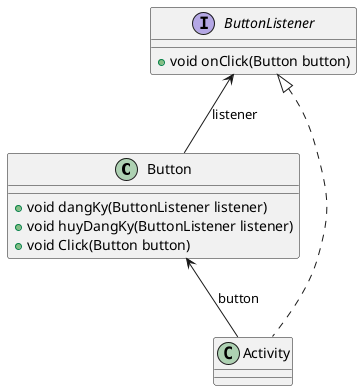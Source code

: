 @startuml
'https://plantuml.com/class-diagram

class Button{
    +void dangKy(ButtonListener listener)
    +void huyDangKy(ButtonListener listener)
    +void Click(Button button)
}
class Activity
interface ButtonListener{
    +void onClick(Button button)
}
ButtonListener <|.. Activity
ButtonListener <-- Button : listener
Button <-- Activity : button

@enduml